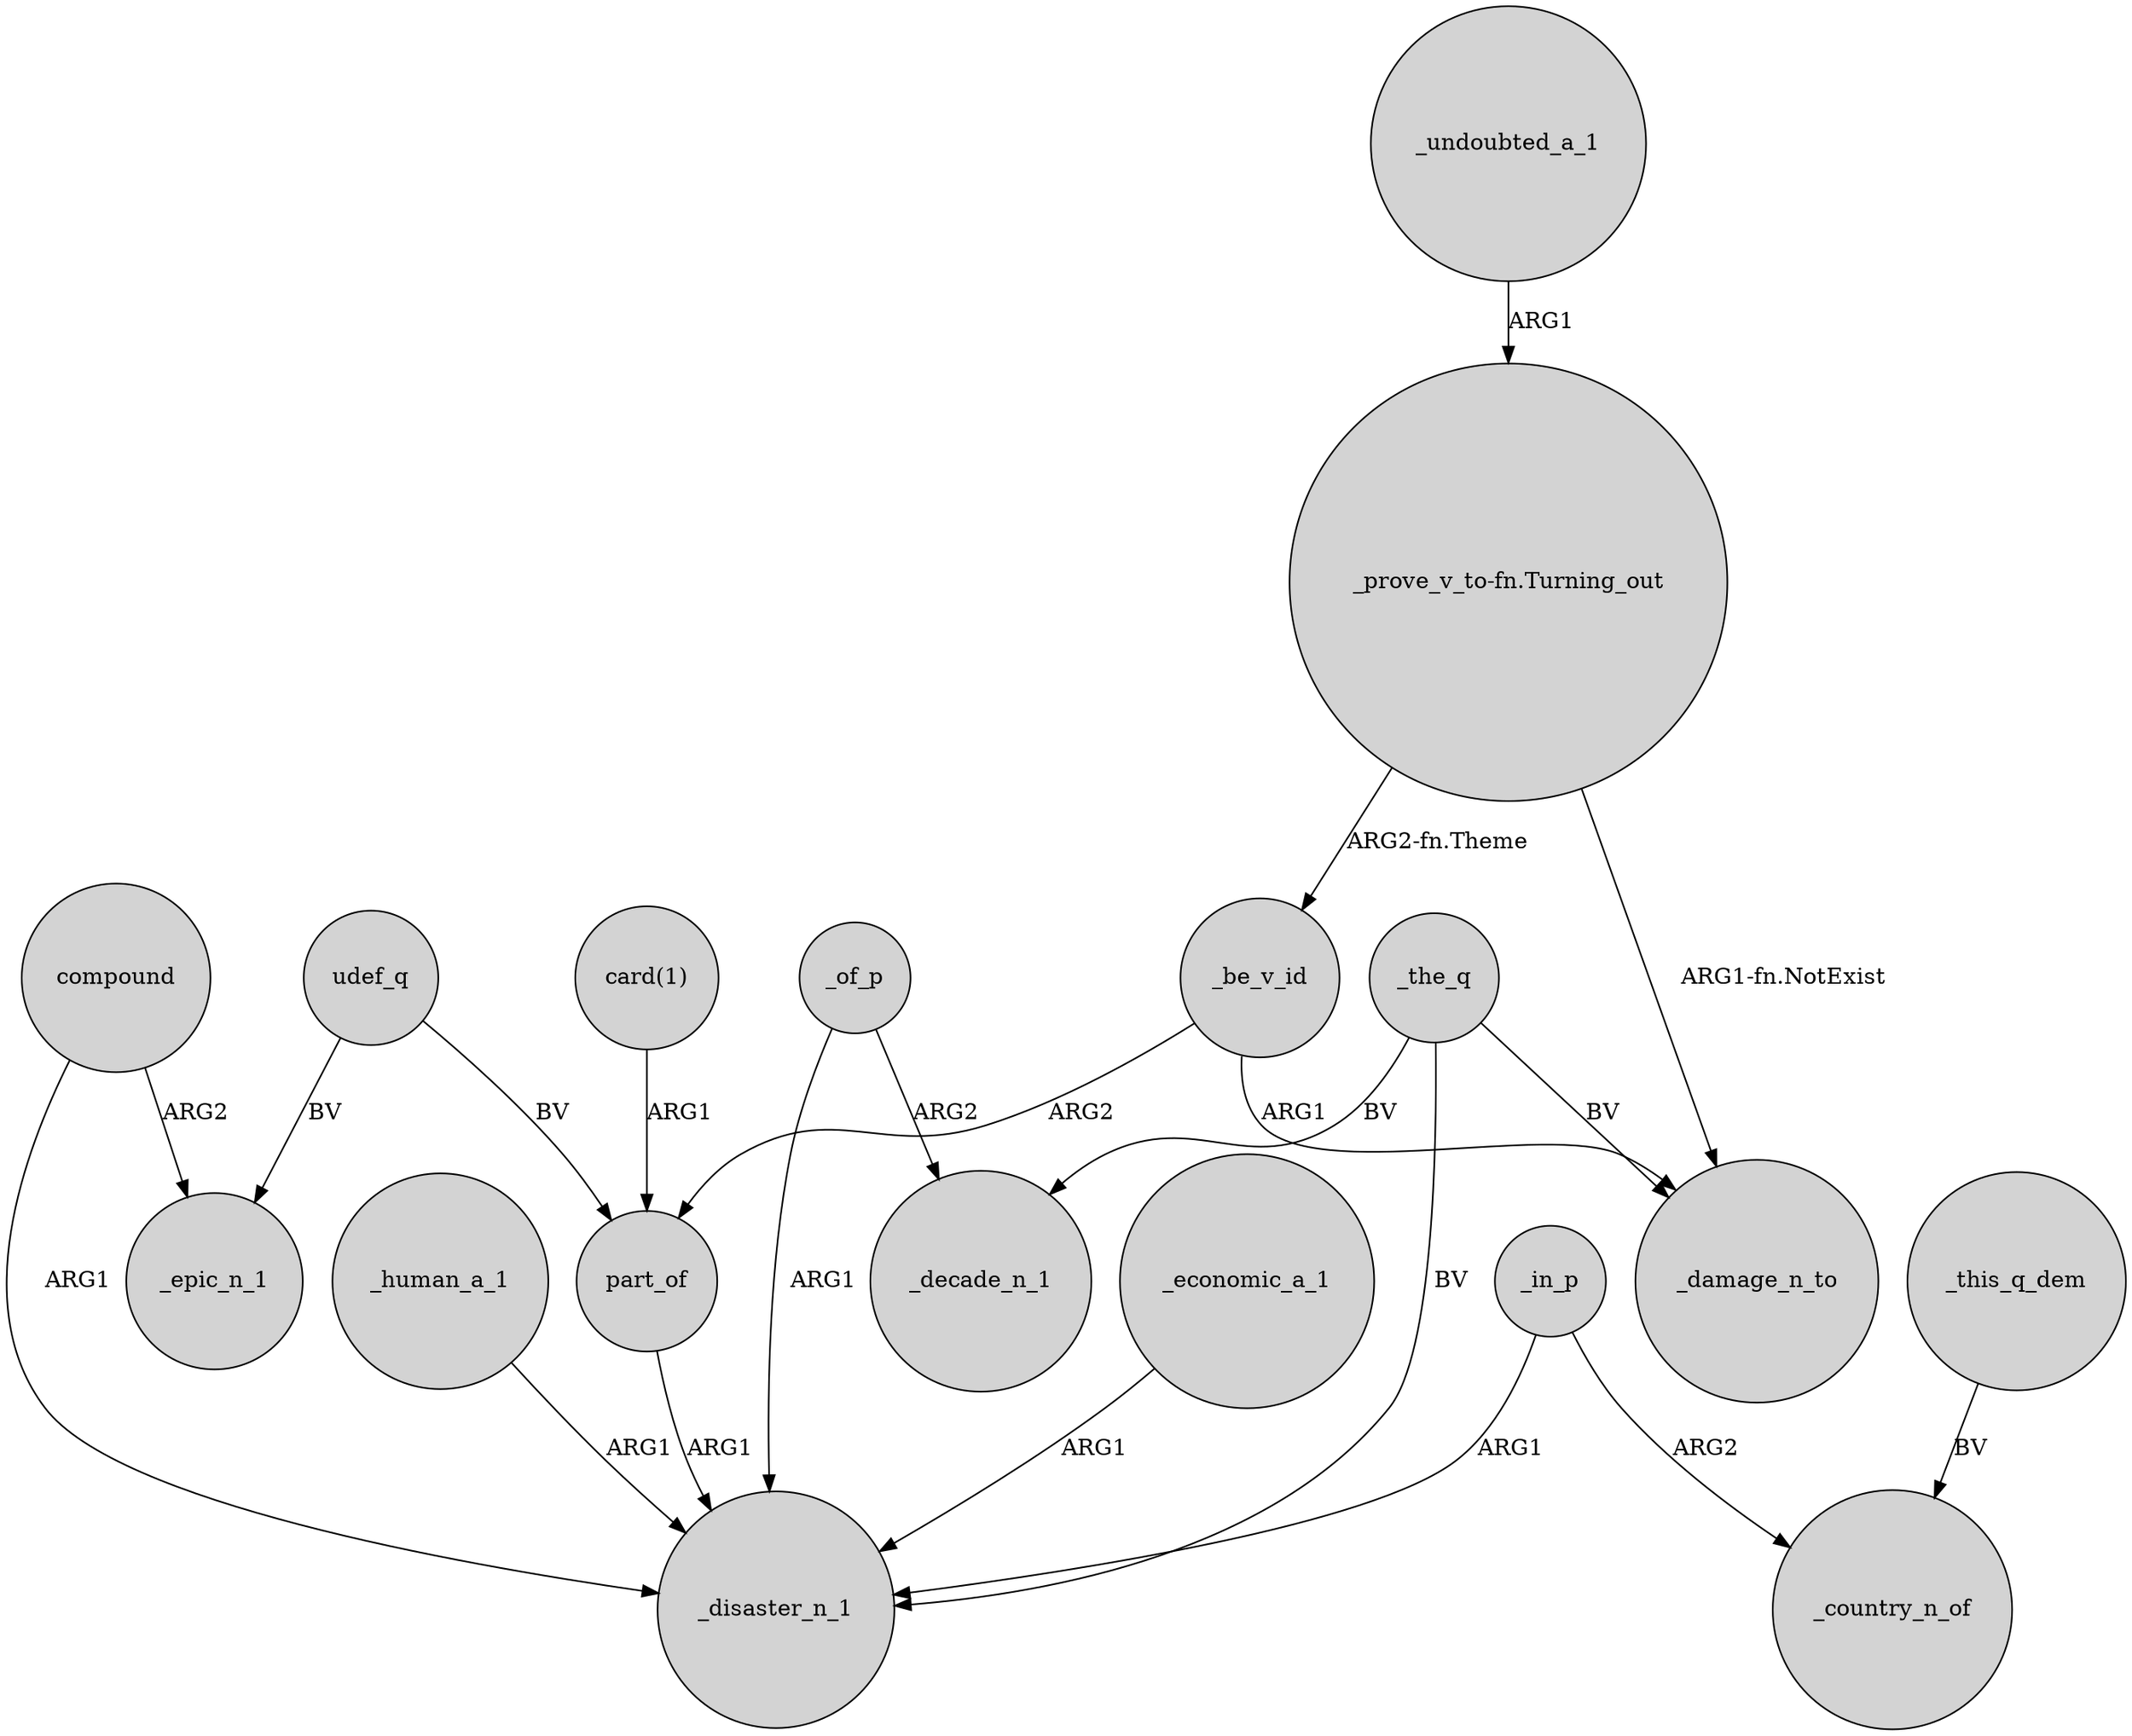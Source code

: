 digraph {
	node [shape=circle style=filled]
	"_prove_v_to-fn.Turning_out" -> _damage_n_to [label="ARG1-fn.NotExist"]
	udef_q -> part_of [label=BV]
	_the_q -> _disaster_n_1 [label=BV]
	_in_p -> _country_n_of [label=ARG2]
	_this_q_dem -> _country_n_of [label=BV]
	"_prove_v_to-fn.Turning_out" -> _be_v_id [label="ARG2-fn.Theme"]
	part_of -> _disaster_n_1 [label=ARG1]
	compound -> _epic_n_1 [label=ARG2]
	_be_v_id -> _damage_n_to [label=ARG1]
	compound -> _disaster_n_1 [label=ARG1]
	_undoubted_a_1 -> "_prove_v_to-fn.Turning_out" [label=ARG1]
	_of_p -> _disaster_n_1 [label=ARG1]
	_economic_a_1 -> _disaster_n_1 [label=ARG1]
	_of_p -> _decade_n_1 [label=ARG2]
	"card(1)" -> part_of [label=ARG1]
	_the_q -> _decade_n_1 [label=BV]
	udef_q -> _epic_n_1 [label=BV]
	_the_q -> _damage_n_to [label=BV]
	_be_v_id -> part_of [label=ARG2]
	_human_a_1 -> _disaster_n_1 [label=ARG1]
	_in_p -> _disaster_n_1 [label=ARG1]
}
